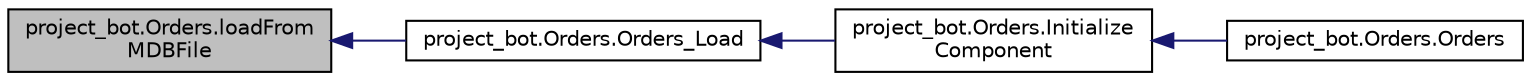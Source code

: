 digraph "project_bot.Orders.loadFromMDBFile"
{
  edge [fontname="Helvetica",fontsize="10",labelfontname="Helvetica",labelfontsize="10"];
  node [fontname="Helvetica",fontsize="10",shape=record];
  rankdir="LR";
  Node31 [label="project_bot.Orders.loadFrom\lMDBFile",height=0.2,width=0.4,color="black", fillcolor="grey75", style="filled", fontcolor="black"];
  Node31 -> Node32 [dir="back",color="midnightblue",fontsize="10",style="solid",fontname="Helvetica"];
  Node32 [label="project_bot.Orders.Orders_Load",height=0.2,width=0.4,color="black", fillcolor="white", style="filled",URL="$classproject__bot_1_1_orders.html#a5f7d269f76edc56e956c62726c541334"];
  Node32 -> Node33 [dir="back",color="midnightblue",fontsize="10",style="solid",fontname="Helvetica"];
  Node33 [label="project_bot.Orders.Initialize\lComponent",height=0.2,width=0.4,color="black", fillcolor="white", style="filled",URL="$classproject__bot_1_1_orders.html#a68deaeda6bfb30c919e85e7304037ad5",tooltip="Required method for Designer support - do not modify the contents of this method with the code editor..."];
  Node33 -> Node34 [dir="back",color="midnightblue",fontsize="10",style="solid",fontname="Helvetica"];
  Node34 [label="project_bot.Orders.Orders",height=0.2,width=0.4,color="black", fillcolor="white", style="filled",URL="$classproject__bot_1_1_orders.html#aa04aa43a7ce406ffe815e47f16422668"];
}
